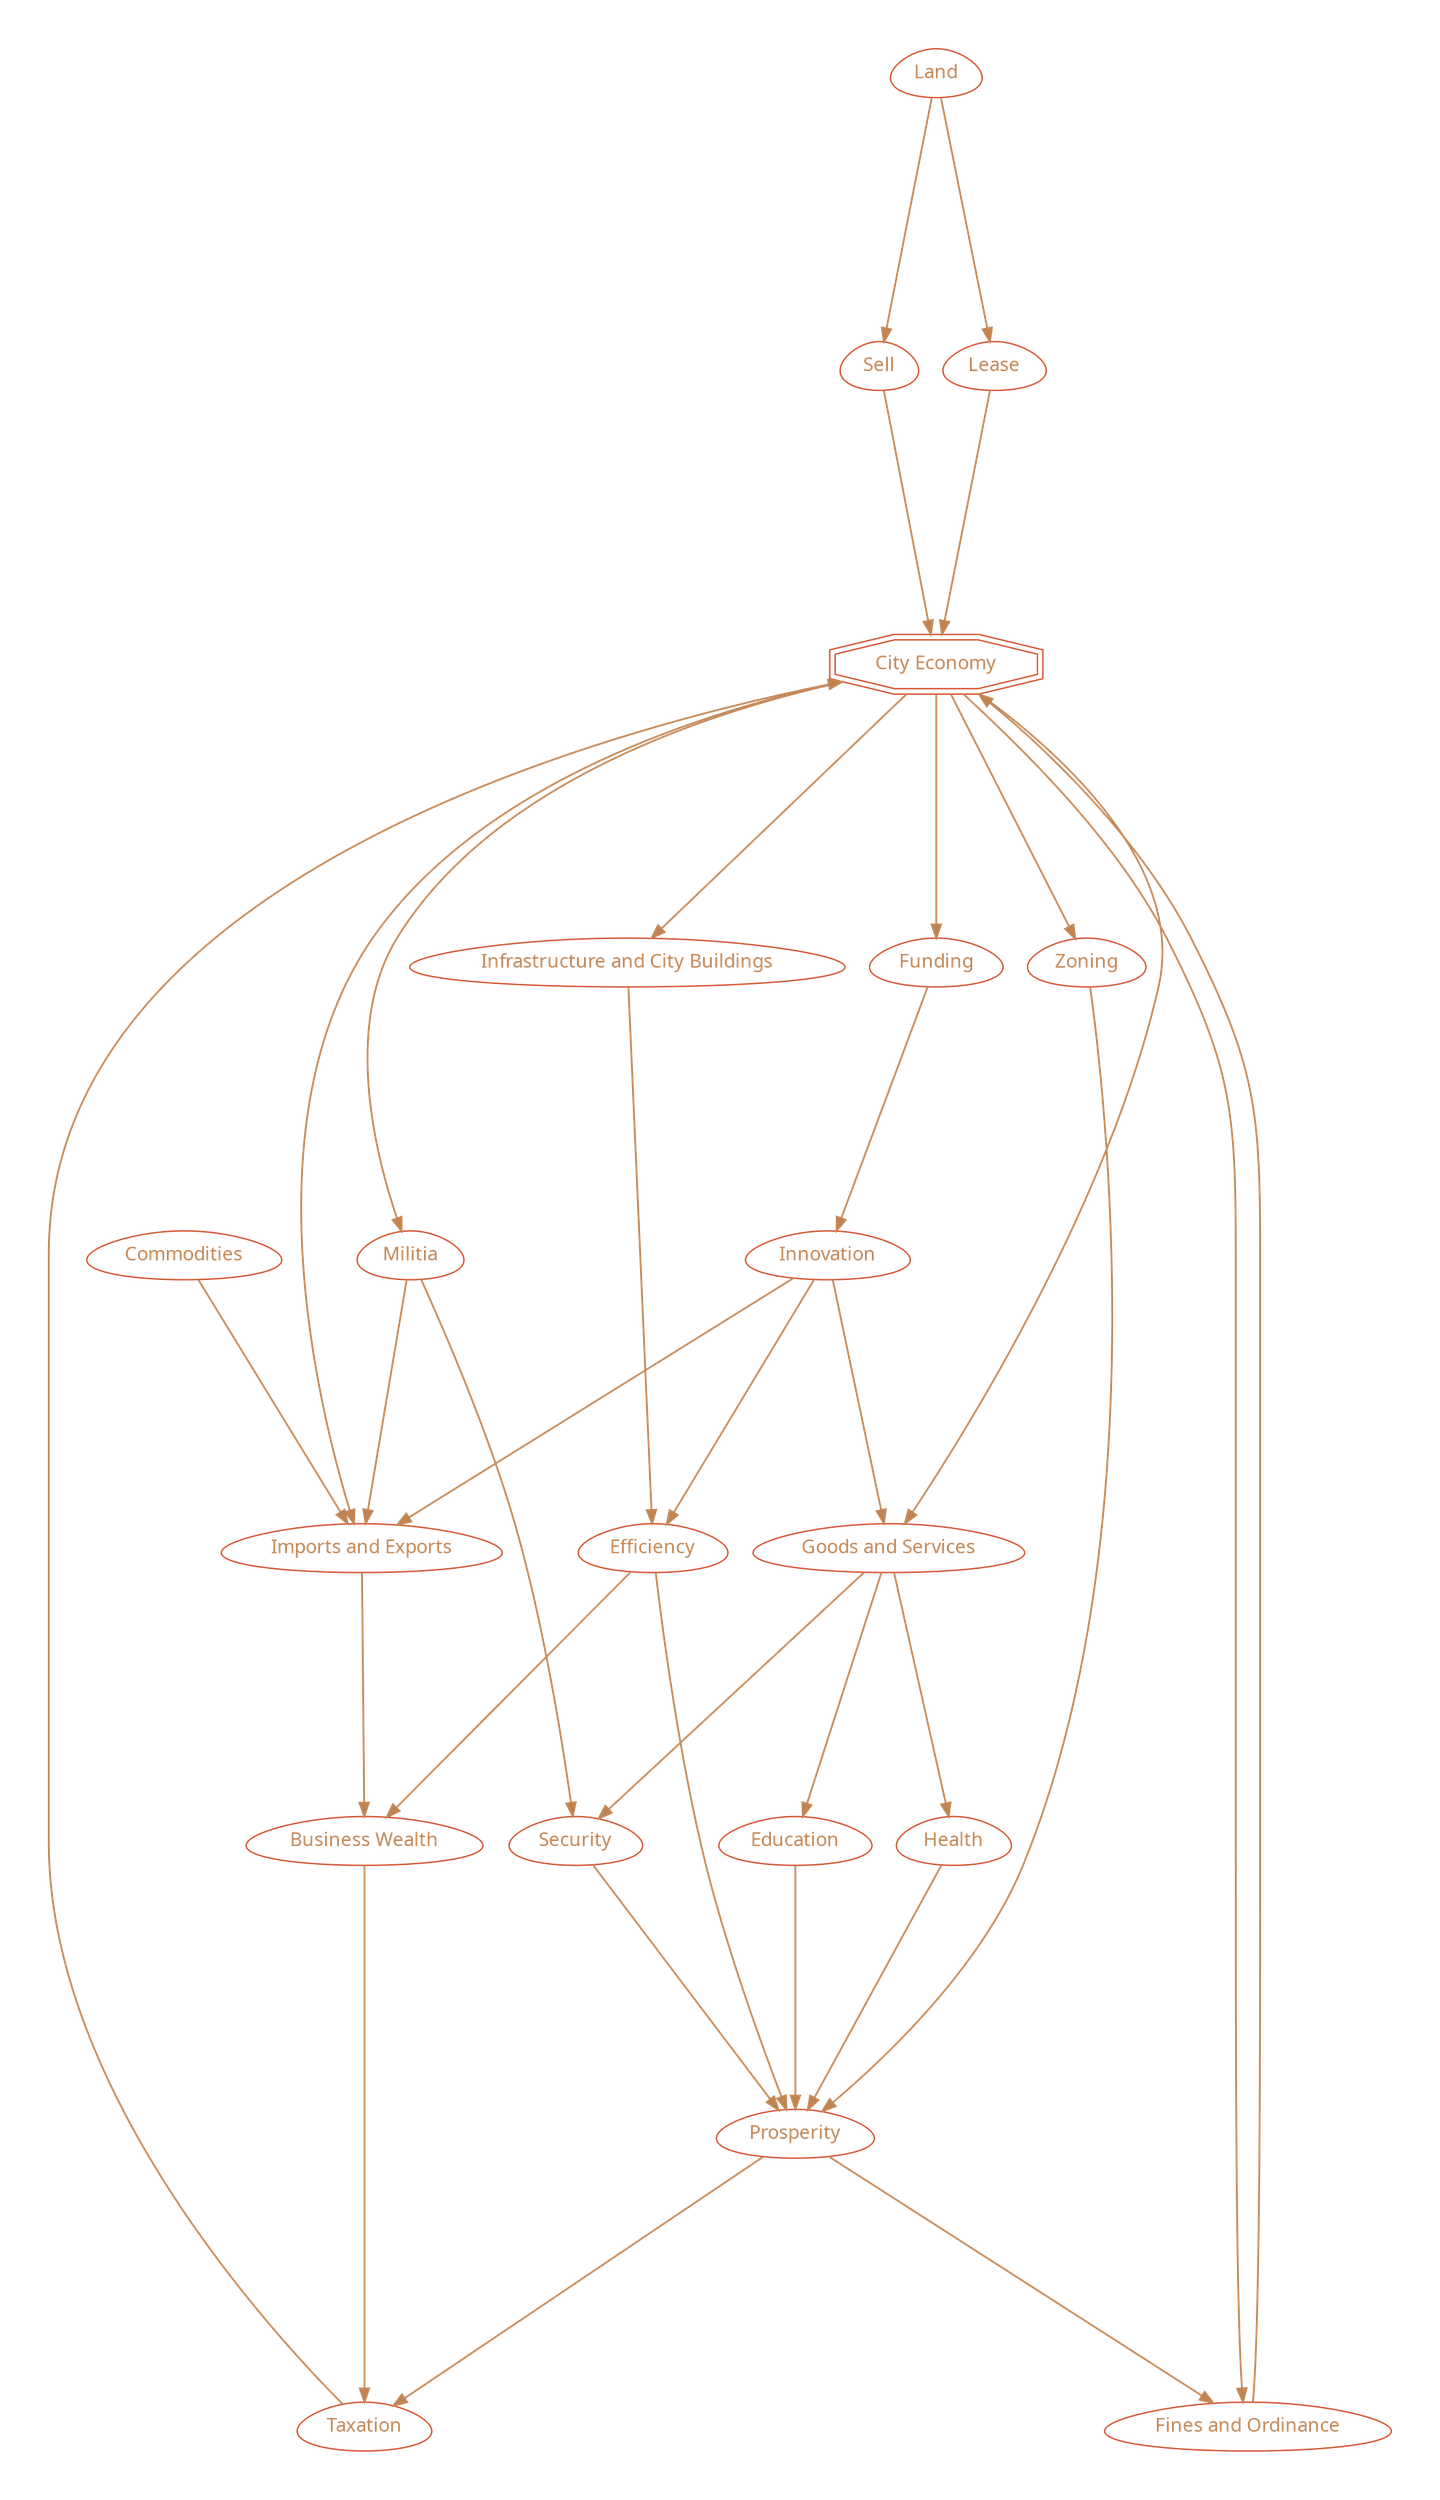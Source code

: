 /*
  This is part of the Avaneya Project Crew Handbook.
  Copyright (C) 2010-2017 Cartesian Theatre™ <info@cartesiantheatre.com>.
  See the file License for copying conditions.
  
  To manually compile:
      $ sudo aptitude install graphviz
      $ twopi -Tpdf Economy.twopi.gv -o Economy.pdf
*/


digraph Economy
{

// Graph attributes...
	bgcolor="transparent";
	margin="0";
	ratio="auto";
    ranksep="2.5";
    pad="0.5,0.5";
    compound="true";
    overlap="vpsc";
    root="Economy";

	// Node attributes...
	node[color="#d3502dff"];
	node[fillcolor="gray10"];
    node[fontcolor="#c08453ff"];
    node[fontname="Ubuntu"];
    node[shape="none"]

	// Edge attributes...
	edge[color="#c08453ff"];
	edge[penwidth="1.3"];
/*	
    // Inputs and Outputs
    "Taxation"[label=""\n[Type: ]"];
    ""[label=""\n[Type: ]"];
    ""[label=""\n[Type: ]"];
    ""[label=""\n[Type: ]"];
    ""[label=""\n[Type: ]"];
    ""[label=""\n[Type: ]"];
    ""[label=""\n[Type: ]"];
    ""[label=""\n[Type: ]"];
*/



	//relationships
	"City Economy"[shape = doubleoctagon];
	"Taxation"[shape = egg];
	"Imports and Exports"[shape = egg];
	"Commodities"[shape = egg];
	"Land"[shape = egg];
	"Goods and Services"[shape = egg];
	"Infrastructure and City Buildings"[shape = egg];
	"Funding"[shape = egg];
	"Fines and Ordinance"[shape = egg];
	"Zoning"[shape = egg];
	"Militia"[shape = egg];

	"Health"[shape = egg];
	"Security"[shape = egg];
	"Education"[shape = egg];
	"Prosperity"[shape = egg];

	"Business Wealth"[shape = egg];
	
	"Efficiency"[shape = egg];

	"Innovation"[shape = egg];

	"Sell"[shape = egg];
	"Lease"[shape = egg];




	"Taxation"	-> "City Economy";


	
	"City Economy" -> "Goods and Services";
	"City Economy" -> "Infrastructure and City Buildings";
	"City Economy" -> "Fines and Ordinance";
	"City Economy" -> "Zoning";
	"City Economy" -> "Militia";
	"City Economy" -> "Funding";	

	//Prosperity Loop
	"Goods and Services" -> "Health";	
	"Goods and Services" -> "Security";
	"Goods and Services" -> "Education";

	"Health"	-> "Prosperity";
	"Security"	-> "Prosperity";
	"Education"	-> "Prosperity";

	"Prosperity"	-> "Taxation";
	"Prosperity"	-> "Fines and Ordinance";



	"Zoning"	-> "Prosperity";
	

	//Business Wealth Loop
	"City Economy"		-> "Imports and Exports";
	"Commodities"		-> "Imports and Exports";	
	
	"Imports and Exports"	-> "Business Wealth";
	"Business Wealth"	-> "Taxation";

	
	"Infrastructure and City Buildings"	-> "Efficiency";
	"Efficiency"				-> "Prosperity";
	"Efficiency"				-> "Business Wealth";

	//Innovation Loop
	"Funding"	-> "Innovation";
	"Innovation"	-> "Goods and Services";
	"Innovation"	-> "Imports and Exports";
	"Innovation"	-> "Efficiency";


	//Land Loop	
	"Land"		-> "Lease";
	"Land"		-> "Sell";
	"Lease"		-> "City Economy";
	"Sell"		-> "City Economy";

	//Fines Loop	
	"Fines and Ordinance" -> "City Economy";
	
	//Militia Loop
	"Militia"	-> "Security";
	"Militia"	-> "Imports and Exports";

}
